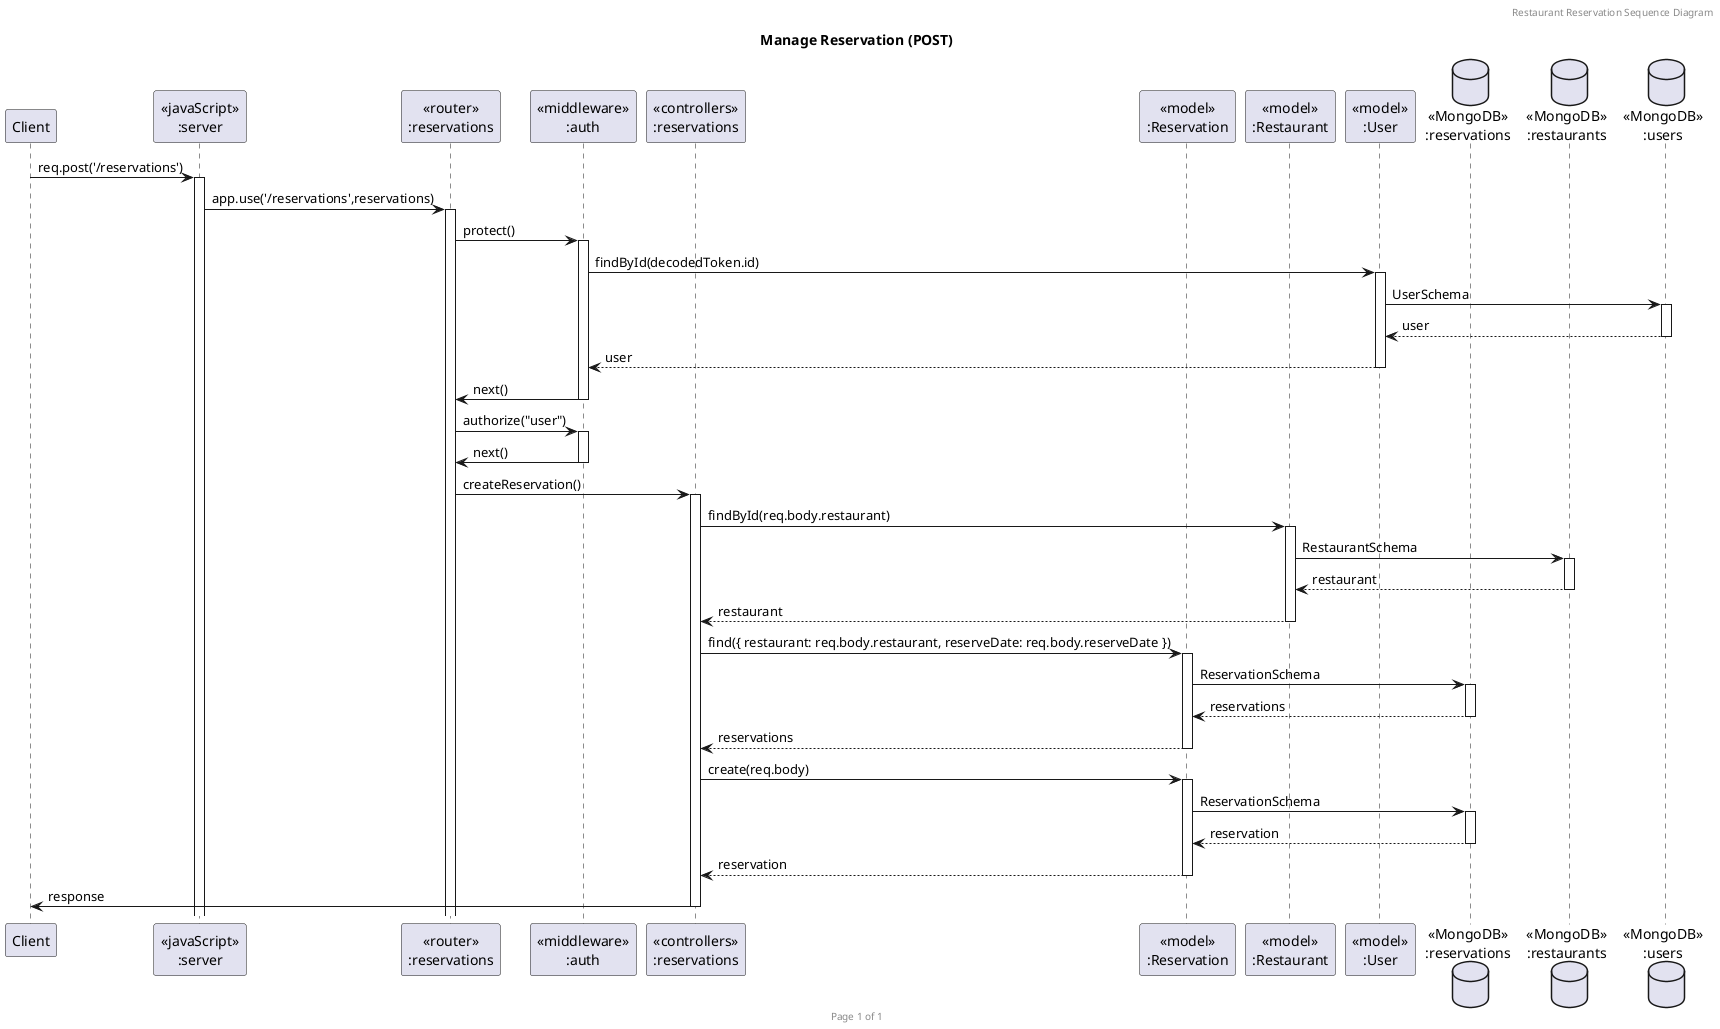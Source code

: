 @startuml Manage Reservation (POST)

header Restaurant Reservation Sequence Diagram
footer Page %page% of %lastpage%
title "Manage Reservation (POST)"

participant "Client" as client
participant "<<javaScript>>\n:server" as server
participant "<<router>>\n:reservations" as routerReservations
participant "<<middleware>>\n:auth" as middlewareAuth
participant "<<controllers>>\n:reservations" as controllersReservations
participant "<<model>>\n:Reservation" as modelReservation
participant "<<model>>\n:Restaurant" as modelRestaurant
participant "<<model>>\n:User" as modelUser
database "<<MongoDB>>\n:reservations" as ReservationsDatabase
database "<<MongoDB>>\n:restaurants" as RestaurantsDatabase
database "<<MongoDB>>\n:users" as UsersDatabase

' POST
client->server ++:req.post('/reservations')
server->routerReservations ++:app.use('/reservations',reservations)
routerReservations -> middlewareAuth ++:protect()
middlewareAuth -> modelUser ++:findById(decodedToken.id)
modelUser -> UsersDatabase ++:UserSchema
UsersDatabase --> modelUser --:user
modelUser --> middlewareAuth --:user
middlewareAuth -> routerReservations --:next()
routerReservations -> middlewareAuth ++:authorize("user")
middlewareAuth -> routerReservations --:next()
routerReservations -> controllersReservations ++:createReservation()

controllersReservations -> modelRestaurant ++:findById(req.body.restaurant)
modelRestaurant -> RestaurantsDatabase ++:RestaurantSchema 
RestaurantsDatabase --> modelRestaurant --:restaurant
controllersReservations <-- modelRestaurant --:restaurant

controllersReservations -> modelReservation ++:find({ restaurant: req.body.restaurant, reserveDate: req.body.reserveDate })
modelReservation -> ReservationsDatabase ++:ReservationSchema 
ReservationsDatabase --> modelReservation --:reservations
controllersReservations <-- modelReservation --:reservations

controllersReservations -> modelReservation ++:create(req.body)
modelReservation -> ReservationsDatabase ++:ReservationSchema 
ReservationsDatabase --> modelReservation --:reservation
controllersReservations <-- modelReservation --:reservation
controllersReservations -> client --:response

@enduml